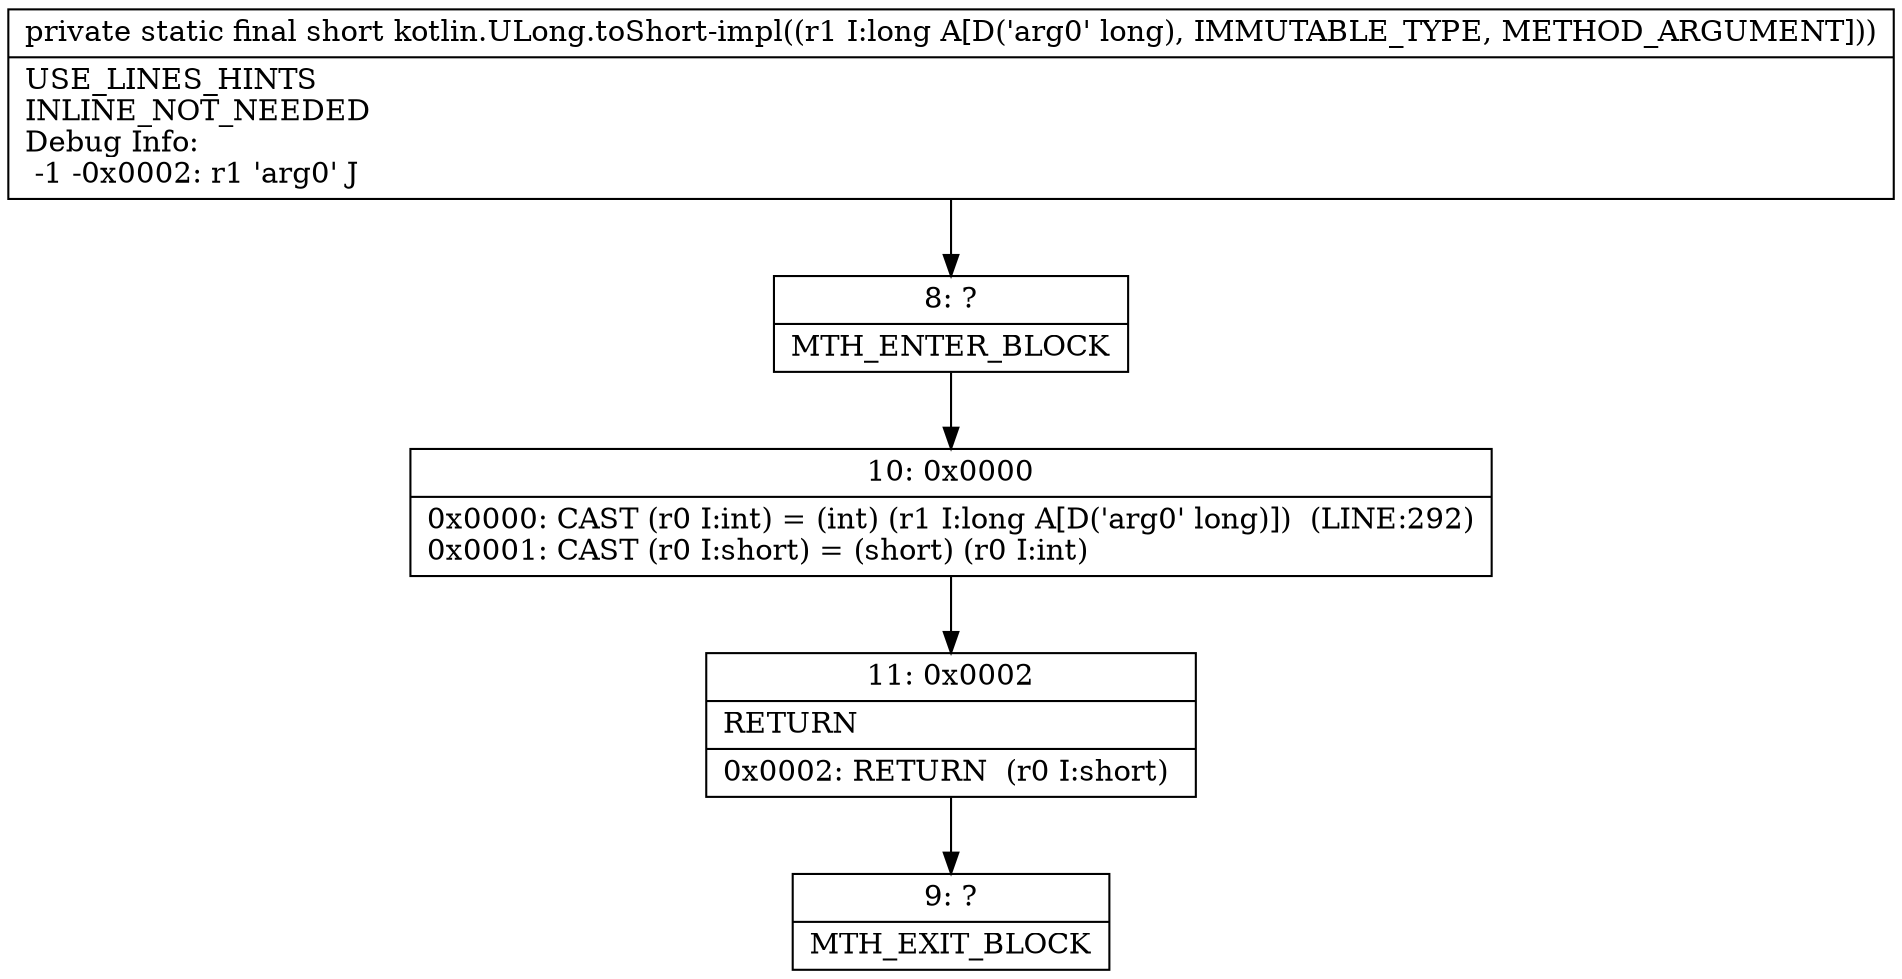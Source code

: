 digraph "CFG forkotlin.ULong.toShort\-impl(J)S" {
Node_8 [shape=record,label="{8\:\ ?|MTH_ENTER_BLOCK\l}"];
Node_10 [shape=record,label="{10\:\ 0x0000|0x0000: CAST (r0 I:int) = (int) (r1 I:long A[D('arg0' long)])  (LINE:292)\l0x0001: CAST (r0 I:short) = (short) (r0 I:int) \l}"];
Node_11 [shape=record,label="{11\:\ 0x0002|RETURN\l|0x0002: RETURN  (r0 I:short) \l}"];
Node_9 [shape=record,label="{9\:\ ?|MTH_EXIT_BLOCK\l}"];
MethodNode[shape=record,label="{private static final short kotlin.ULong.toShort\-impl((r1 I:long A[D('arg0' long), IMMUTABLE_TYPE, METHOD_ARGUMENT]))  | USE_LINES_HINTS\lINLINE_NOT_NEEDED\lDebug Info:\l  \-1 \-0x0002: r1 'arg0' J\l}"];
MethodNode -> Node_8;Node_8 -> Node_10;
Node_10 -> Node_11;
Node_11 -> Node_9;
}

